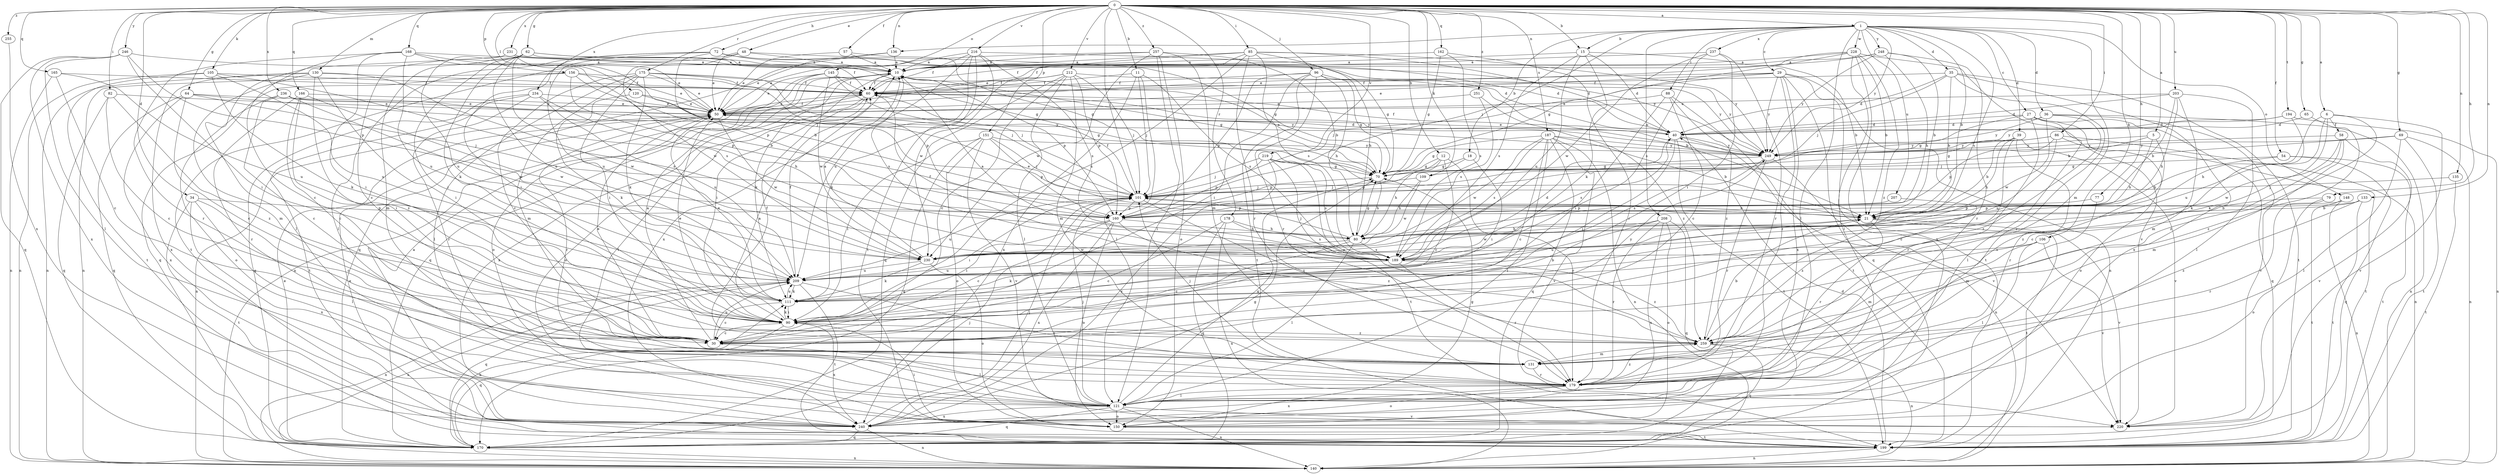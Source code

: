 strict digraph  {
0;
1;
5;
6;
10;
11;
12;
15;
18;
21;
27;
29;
30;
34;
35;
36;
39;
40;
48;
50;
54;
57;
58;
60;
62;
64;
65;
69;
70;
72;
77;
79;
80;
82;
85;
86;
88;
90;
96;
101;
105;
106;
109;
111;
120;
121;
130;
131;
133;
135;
136;
140;
145;
148;
150;
151;
156;
160;
162;
165;
166;
168;
170;
175;
178;
179;
187;
189;
194;
199;
203;
207;
208;
209;
212;
216;
219;
220;
228;
230;
231;
234;
236;
237;
240;
246;
248;
249;
251;
255;
257;
259;
0 -> 1  [label=a];
0 -> 5  [label=a];
0 -> 6  [label=a];
0 -> 11  [label=b];
0 -> 12  [label=b];
0 -> 15  [label=b];
0 -> 34  [label=d];
0 -> 48  [label=e];
0 -> 54  [label=f];
0 -> 57  [label=f];
0 -> 62  [label=g];
0 -> 64  [label=g];
0 -> 65  [label=g];
0 -> 69  [label=g];
0 -> 72  [label=h];
0 -> 77  [label=h];
0 -> 79  [label=h];
0 -> 82  [label=i];
0 -> 85  [label=i];
0 -> 86  [label=i];
0 -> 96  [label=j];
0 -> 101  [label=j];
0 -> 105  [label=k];
0 -> 106  [label=k];
0 -> 109  [label=k];
0 -> 120  [label=l];
0 -> 130  [label=m];
0 -> 133  [label=n];
0 -> 135  [label=n];
0 -> 136  [label=n];
0 -> 145  [label=o];
0 -> 151  [label=p];
0 -> 156  [label=p];
0 -> 162  [label=q];
0 -> 165  [label=q];
0 -> 166  [label=q];
0 -> 168  [label=q];
0 -> 175  [label=r];
0 -> 178  [label=r];
0 -> 187  [label=s];
0 -> 194  [label=t];
0 -> 203  [label=u];
0 -> 212  [label=v];
0 -> 216  [label=v];
0 -> 219  [label=v];
0 -> 231  [label=x];
0 -> 234  [label=x];
0 -> 236  [label=x];
0 -> 246  [label=y];
0 -> 251  [label=z];
0 -> 255  [label=z];
0 -> 257  [label=z];
1 -> 15  [label=b];
1 -> 18  [label=b];
1 -> 21  [label=b];
1 -> 27  [label=c];
1 -> 29  [label=c];
1 -> 35  [label=d];
1 -> 36  [label=d];
1 -> 39  [label=d];
1 -> 88  [label=i];
1 -> 101  [label=j];
1 -> 121  [label=l];
1 -> 131  [label=m];
1 -> 136  [label=n];
1 -> 148  [label=o];
1 -> 189  [label=s];
1 -> 207  [label=u];
1 -> 208  [label=u];
1 -> 228  [label=w];
1 -> 237  [label=x];
1 -> 248  [label=y];
1 -> 249  [label=y];
5 -> 80  [label=h];
5 -> 109  [label=k];
5 -> 249  [label=y];
5 -> 259  [label=z];
6 -> 58  [label=f];
6 -> 80  [label=h];
6 -> 111  [label=k];
6 -> 209  [label=u];
6 -> 220  [label=v];
6 -> 259  [label=z];
10 -> 60  [label=f];
10 -> 70  [label=g];
10 -> 90  [label=i];
10 -> 111  [label=k];
10 -> 160  [label=p];
10 -> 170  [label=q];
10 -> 189  [label=s];
11 -> 60  [label=f];
11 -> 101  [label=j];
11 -> 121  [label=l];
11 -> 189  [label=s];
11 -> 240  [label=x];
12 -> 30  [label=c];
12 -> 70  [label=g];
12 -> 80  [label=h];
12 -> 160  [label=p];
12 -> 179  [label=r];
15 -> 10  [label=a];
15 -> 21  [label=b];
15 -> 40  [label=d];
15 -> 111  [label=k];
15 -> 189  [label=s];
15 -> 209  [label=u];
18 -> 70  [label=g];
18 -> 90  [label=i];
18 -> 160  [label=p];
21 -> 50  [label=e];
21 -> 179  [label=r];
21 -> 199  [label=t];
21 -> 220  [label=v];
21 -> 230  [label=w];
27 -> 40  [label=d];
27 -> 70  [label=g];
27 -> 121  [label=l];
27 -> 150  [label=o];
27 -> 170  [label=q];
27 -> 179  [label=r];
29 -> 50  [label=e];
29 -> 60  [label=f];
29 -> 101  [label=j];
29 -> 140  [label=n];
29 -> 170  [label=q];
29 -> 179  [label=r];
29 -> 199  [label=t];
29 -> 240  [label=x];
29 -> 249  [label=y];
30 -> 10  [label=a];
30 -> 50  [label=e];
30 -> 121  [label=l];
30 -> 209  [label=u];
34 -> 30  [label=c];
34 -> 121  [label=l];
34 -> 160  [label=p];
34 -> 199  [label=t];
34 -> 240  [label=x];
35 -> 21  [label=b];
35 -> 40  [label=d];
35 -> 60  [label=f];
35 -> 101  [label=j];
35 -> 179  [label=r];
35 -> 199  [label=t];
35 -> 240  [label=x];
36 -> 40  [label=d];
36 -> 140  [label=n];
36 -> 220  [label=v];
36 -> 230  [label=w];
36 -> 249  [label=y];
36 -> 259  [label=z];
39 -> 21  [label=b];
39 -> 30  [label=c];
39 -> 80  [label=h];
39 -> 179  [label=r];
39 -> 220  [label=v];
39 -> 249  [label=y];
40 -> 50  [label=e];
40 -> 60  [label=f];
40 -> 90  [label=i];
40 -> 189  [label=s];
40 -> 199  [label=t];
40 -> 220  [label=v];
40 -> 249  [label=y];
48 -> 10  [label=a];
48 -> 50  [label=e];
48 -> 70  [label=g];
48 -> 199  [label=t];
48 -> 230  [label=w];
50 -> 40  [label=d];
50 -> 60  [label=f];
50 -> 140  [label=n];
50 -> 179  [label=r];
50 -> 230  [label=w];
54 -> 21  [label=b];
54 -> 70  [label=g];
54 -> 170  [label=q];
54 -> 199  [label=t];
57 -> 10  [label=a];
57 -> 50  [label=e];
57 -> 70  [label=g];
58 -> 30  [label=c];
58 -> 131  [label=m];
58 -> 220  [label=v];
58 -> 230  [label=w];
58 -> 249  [label=y];
60 -> 50  [label=e];
60 -> 121  [label=l];
60 -> 150  [label=o];
60 -> 240  [label=x];
60 -> 249  [label=y];
62 -> 10  [label=a];
62 -> 30  [label=c];
62 -> 40  [label=d];
62 -> 70  [label=g];
62 -> 90  [label=i];
62 -> 111  [label=k];
62 -> 131  [label=m];
62 -> 189  [label=s];
62 -> 209  [label=u];
64 -> 30  [label=c];
64 -> 50  [label=e];
64 -> 101  [label=j];
64 -> 170  [label=q];
64 -> 240  [label=x];
64 -> 249  [label=y];
65 -> 40  [label=d];
65 -> 259  [label=z];
69 -> 101  [label=j];
69 -> 121  [label=l];
69 -> 140  [label=n];
69 -> 199  [label=t];
69 -> 249  [label=y];
70 -> 10  [label=a];
70 -> 80  [label=h];
70 -> 101  [label=j];
72 -> 10  [label=a];
72 -> 40  [label=d];
72 -> 90  [label=i];
72 -> 121  [label=l];
72 -> 160  [label=p];
72 -> 209  [label=u];
72 -> 249  [label=y];
77 -> 131  [label=m];
77 -> 160  [label=p];
79 -> 21  [label=b];
79 -> 150  [label=o];
79 -> 179  [label=r];
80 -> 30  [label=c];
80 -> 70  [label=g];
80 -> 101  [label=j];
80 -> 121  [label=l];
80 -> 189  [label=s];
80 -> 230  [label=w];
82 -> 30  [label=c];
82 -> 50  [label=e];
82 -> 170  [label=q];
82 -> 259  [label=z];
85 -> 10  [label=a];
85 -> 40  [label=d];
85 -> 50  [label=e];
85 -> 60  [label=f];
85 -> 80  [label=h];
85 -> 179  [label=r];
85 -> 189  [label=s];
85 -> 209  [label=u];
85 -> 249  [label=y];
86 -> 70  [label=g];
86 -> 140  [label=n];
86 -> 160  [label=p];
86 -> 199  [label=t];
86 -> 209  [label=u];
86 -> 249  [label=y];
88 -> 30  [label=c];
88 -> 50  [label=e];
88 -> 90  [label=i];
88 -> 199  [label=t];
88 -> 259  [label=z];
90 -> 30  [label=c];
90 -> 50  [label=e];
90 -> 60  [label=f];
90 -> 111  [label=k];
90 -> 170  [label=q];
90 -> 240  [label=x];
90 -> 249  [label=y];
90 -> 259  [label=z];
96 -> 21  [label=b];
96 -> 60  [label=f];
96 -> 70  [label=g];
96 -> 80  [label=h];
96 -> 90  [label=i];
96 -> 160  [label=p];
96 -> 179  [label=r];
96 -> 199  [label=t];
101 -> 21  [label=b];
101 -> 60  [label=f];
101 -> 90  [label=i];
101 -> 160  [label=p];
101 -> 209  [label=u];
101 -> 259  [label=z];
105 -> 60  [label=f];
105 -> 111  [label=k];
105 -> 140  [label=n];
105 -> 189  [label=s];
105 -> 199  [label=t];
105 -> 209  [label=u];
106 -> 121  [label=l];
106 -> 131  [label=m];
106 -> 189  [label=s];
106 -> 220  [label=v];
109 -> 80  [label=h];
109 -> 101  [label=j];
109 -> 230  [label=w];
111 -> 21  [label=b];
111 -> 30  [label=c];
111 -> 50  [label=e];
111 -> 90  [label=i];
111 -> 209  [label=u];
120 -> 50  [label=e];
120 -> 70  [label=g];
120 -> 111  [label=k];
121 -> 70  [label=g];
121 -> 101  [label=j];
121 -> 140  [label=n];
121 -> 150  [label=o];
121 -> 170  [label=q];
121 -> 220  [label=v];
121 -> 240  [label=x];
130 -> 60  [label=f];
130 -> 90  [label=i];
130 -> 131  [label=m];
130 -> 140  [label=n];
130 -> 230  [label=w];
130 -> 240  [label=x];
130 -> 259  [label=z];
131 -> 10  [label=a];
131 -> 101  [label=j];
131 -> 179  [label=r];
133 -> 21  [label=b];
133 -> 160  [label=p];
133 -> 199  [label=t];
133 -> 259  [label=z];
135 -> 101  [label=j];
135 -> 199  [label=t];
136 -> 10  [label=a];
136 -> 50  [label=e];
136 -> 170  [label=q];
140 -> 209  [label=u];
145 -> 50  [label=e];
145 -> 60  [label=f];
145 -> 101  [label=j];
145 -> 140  [label=n];
145 -> 150  [label=o];
145 -> 230  [label=w];
145 -> 249  [label=y];
148 -> 140  [label=n];
148 -> 160  [label=p];
148 -> 199  [label=t];
150 -> 70  [label=g];
150 -> 90  [label=i];
150 -> 199  [label=t];
151 -> 90  [label=i];
151 -> 101  [label=j];
151 -> 150  [label=o];
151 -> 160  [label=p];
151 -> 170  [label=q];
151 -> 220  [label=v];
151 -> 249  [label=y];
156 -> 21  [label=b];
156 -> 50  [label=e];
156 -> 60  [label=f];
156 -> 140  [label=n];
156 -> 160  [label=p];
156 -> 170  [label=q];
160 -> 30  [label=c];
160 -> 80  [label=h];
160 -> 90  [label=i];
160 -> 150  [label=o];
160 -> 240  [label=x];
160 -> 259  [label=z];
162 -> 10  [label=a];
162 -> 70  [label=g];
162 -> 179  [label=r];
162 -> 189  [label=s];
165 -> 30  [label=c];
165 -> 60  [label=f];
165 -> 140  [label=n];
165 -> 209  [label=u];
166 -> 30  [label=c];
166 -> 50  [label=e];
166 -> 90  [label=i];
166 -> 179  [label=r];
166 -> 230  [label=w];
168 -> 10  [label=a];
168 -> 21  [label=b];
168 -> 30  [label=c];
168 -> 50  [label=e];
168 -> 90  [label=i];
168 -> 179  [label=r];
168 -> 209  [label=u];
170 -> 50  [label=e];
170 -> 101  [label=j];
170 -> 111  [label=k];
170 -> 140  [label=n];
175 -> 30  [label=c];
175 -> 50  [label=e];
175 -> 60  [label=f];
175 -> 90  [label=i];
175 -> 101  [label=j];
175 -> 111  [label=k];
175 -> 121  [label=l];
175 -> 131  [label=m];
175 -> 160  [label=p];
178 -> 30  [label=c];
178 -> 80  [label=h];
178 -> 140  [label=n];
178 -> 170  [label=q];
178 -> 189  [label=s];
179 -> 121  [label=l];
179 -> 150  [label=o];
179 -> 240  [label=x];
179 -> 259  [label=z];
187 -> 21  [label=b];
187 -> 30  [label=c];
187 -> 70  [label=g];
187 -> 121  [label=l];
187 -> 140  [label=n];
187 -> 170  [label=q];
187 -> 189  [label=s];
187 -> 220  [label=v];
187 -> 230  [label=w];
187 -> 249  [label=y];
189 -> 10  [label=a];
189 -> 40  [label=d];
189 -> 60  [label=f];
189 -> 111  [label=k];
189 -> 179  [label=r];
189 -> 209  [label=u];
189 -> 259  [label=z];
194 -> 40  [label=d];
194 -> 111  [label=k];
194 -> 140  [label=n];
194 -> 249  [label=y];
199 -> 40  [label=d];
199 -> 50  [label=e];
199 -> 140  [label=n];
203 -> 21  [label=b];
203 -> 40  [label=d];
203 -> 50  [label=e];
203 -> 80  [label=h];
203 -> 121  [label=l];
203 -> 131  [label=m];
207 -> 160  [label=p];
207 -> 259  [label=z];
208 -> 80  [label=h];
208 -> 150  [label=o];
208 -> 170  [label=q];
208 -> 179  [label=r];
208 -> 209  [label=u];
208 -> 240  [label=x];
209 -> 60  [label=f];
209 -> 111  [label=k];
209 -> 140  [label=n];
209 -> 170  [label=q];
209 -> 179  [label=r];
209 -> 199  [label=t];
212 -> 30  [label=c];
212 -> 60  [label=f];
212 -> 101  [label=j];
212 -> 111  [label=k];
212 -> 121  [label=l];
212 -> 131  [label=m];
212 -> 160  [label=p];
212 -> 170  [label=q];
212 -> 249  [label=y];
216 -> 10  [label=a];
216 -> 60  [label=f];
216 -> 70  [label=g];
216 -> 189  [label=s];
216 -> 199  [label=t];
216 -> 209  [label=u];
216 -> 230  [label=w];
216 -> 240  [label=x];
219 -> 70  [label=g];
219 -> 101  [label=j];
219 -> 160  [label=p];
219 -> 189  [label=s];
219 -> 199  [label=t];
219 -> 240  [label=x];
219 -> 259  [label=z];
228 -> 10  [label=a];
228 -> 21  [label=b];
228 -> 60  [label=f];
228 -> 70  [label=g];
228 -> 121  [label=l];
228 -> 220  [label=v];
228 -> 240  [label=x];
228 -> 259  [label=z];
230 -> 10  [label=a];
230 -> 111  [label=k];
230 -> 150  [label=o];
230 -> 209  [label=u];
231 -> 10  [label=a];
231 -> 60  [label=f];
231 -> 101  [label=j];
231 -> 121  [label=l];
231 -> 209  [label=u];
234 -> 50  [label=e];
234 -> 80  [label=h];
234 -> 170  [label=q];
234 -> 179  [label=r];
234 -> 199  [label=t];
234 -> 209  [label=u];
236 -> 30  [label=c];
236 -> 50  [label=e];
236 -> 150  [label=o];
236 -> 230  [label=w];
236 -> 249  [label=y];
237 -> 10  [label=a];
237 -> 90  [label=i];
237 -> 179  [label=r];
237 -> 189  [label=s];
237 -> 230  [label=w];
240 -> 10  [label=a];
240 -> 70  [label=g];
240 -> 101  [label=j];
240 -> 140  [label=n];
240 -> 170  [label=q];
246 -> 10  [label=a];
246 -> 90  [label=i];
246 -> 121  [label=l];
246 -> 160  [label=p];
246 -> 170  [label=q];
246 -> 240  [label=x];
248 -> 10  [label=a];
248 -> 21  [label=b];
248 -> 50  [label=e];
248 -> 80  [label=h];
248 -> 179  [label=r];
248 -> 249  [label=y];
249 -> 70  [label=g];
249 -> 140  [label=n];
249 -> 179  [label=r];
249 -> 189  [label=s];
251 -> 50  [label=e];
251 -> 189  [label=s];
251 -> 259  [label=z];
255 -> 240  [label=x];
257 -> 10  [label=a];
257 -> 21  [label=b];
257 -> 50  [label=e];
257 -> 121  [label=l];
257 -> 131  [label=m];
257 -> 150  [label=o];
257 -> 230  [label=w];
259 -> 21  [label=b];
259 -> 131  [label=m];
259 -> 140  [label=n];
259 -> 170  [label=q];
}
